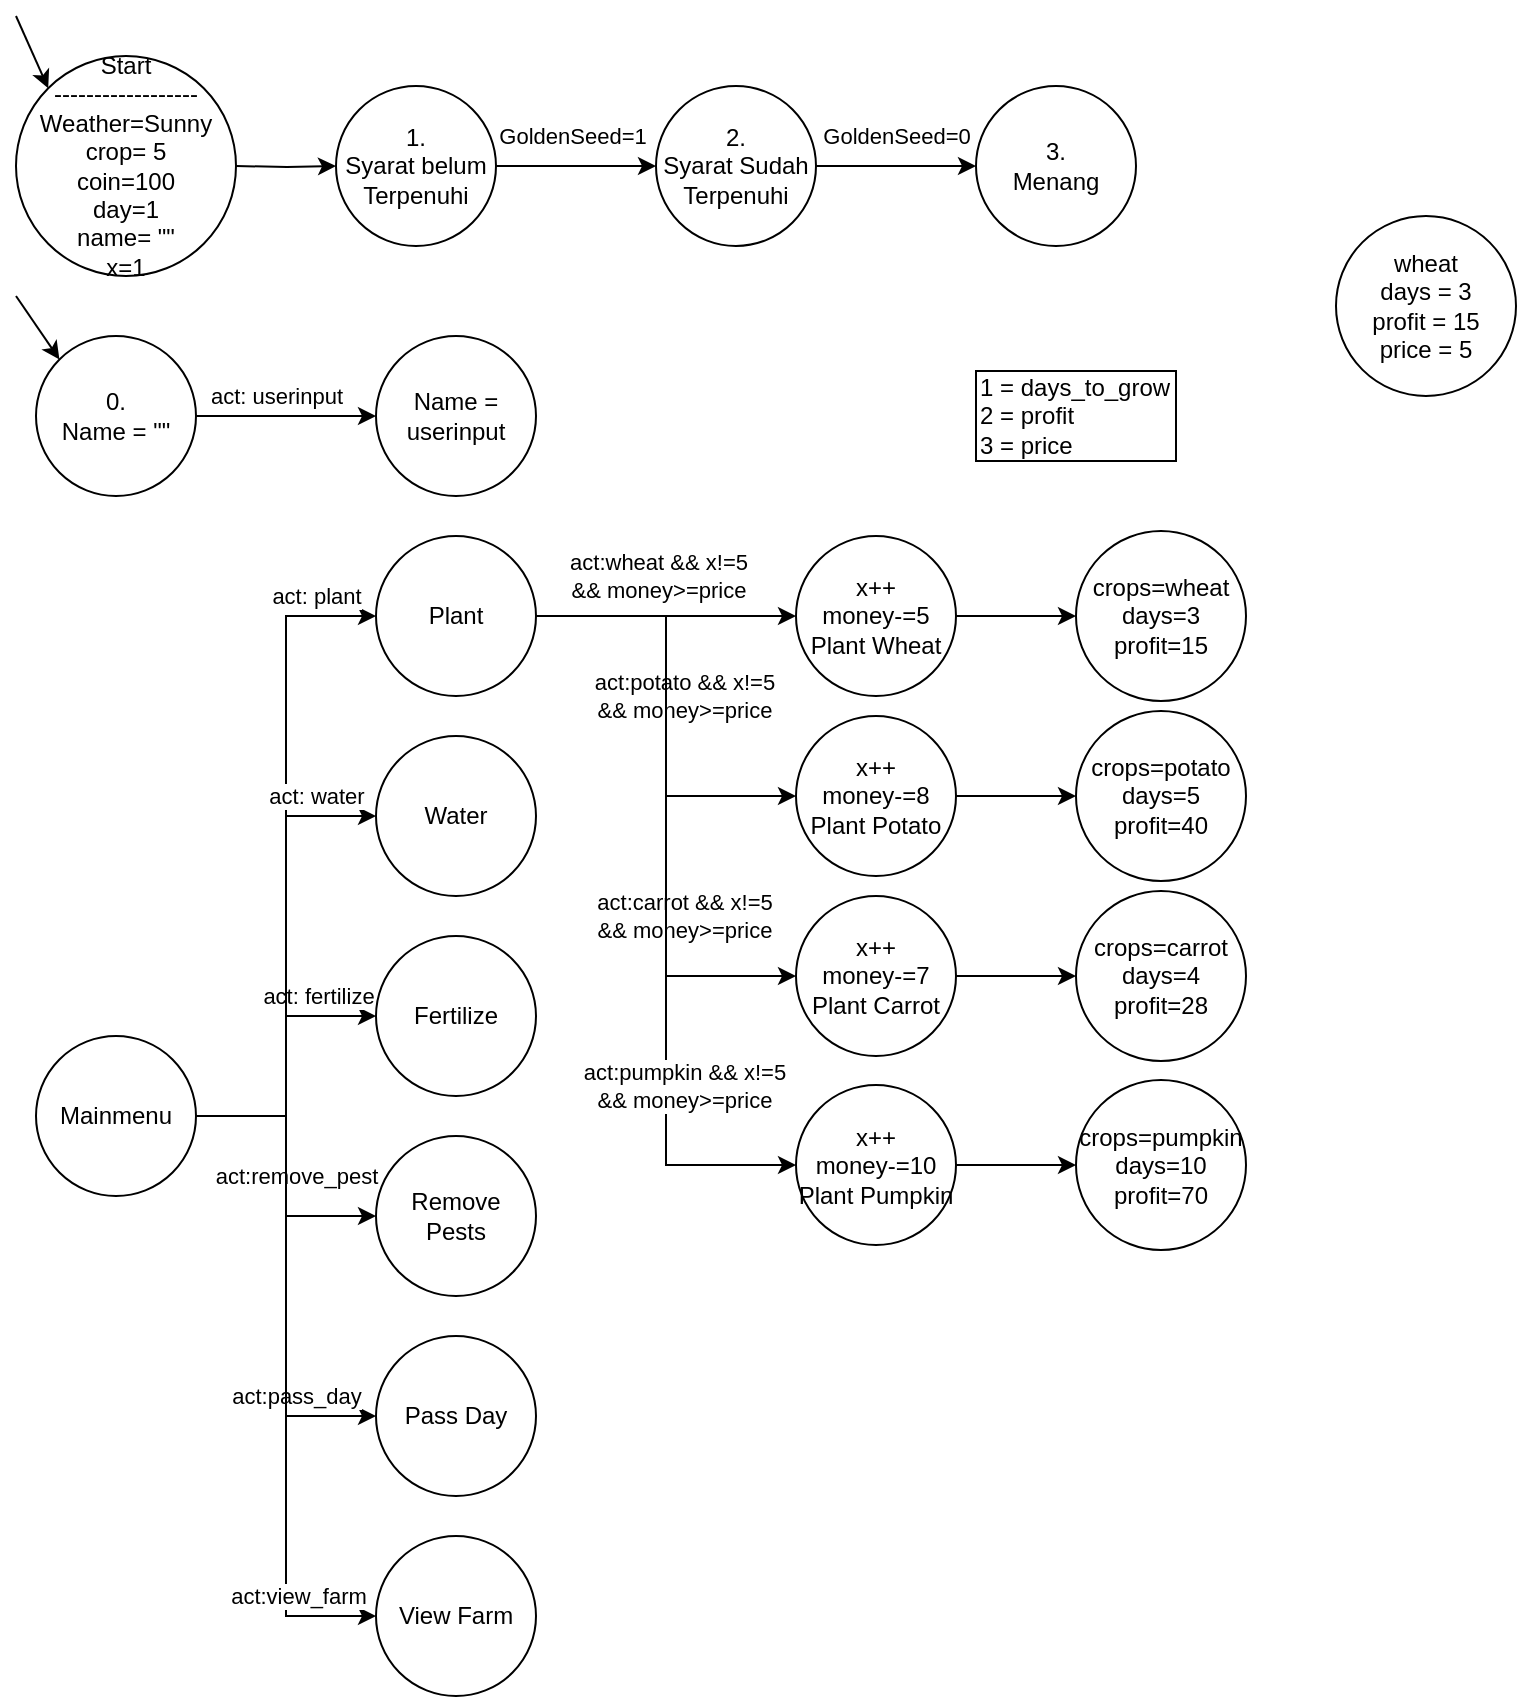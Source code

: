 <mxfile version="24.5.3" type="github">
  <diagram id="C5RBs43oDa-KdzZeNtuy" name="Page-1">
    <mxGraphModel dx="956" dy="492" grid="1" gridSize="10" guides="1" tooltips="1" connect="1" arrows="1" fold="1" page="1" pageScale="1" pageWidth="827" pageHeight="1169" math="0" shadow="0">
      <root>
        <mxCell id="WIyWlLk6GJQsqaUBKTNV-0" />
        <mxCell id="WIyWlLk6GJQsqaUBKTNV-1" parent="WIyWlLk6GJQsqaUBKTNV-0" />
        <mxCell id="Pw0hEaCwRAZkLy2Prb98-2" style="edgeStyle=orthogonalEdgeStyle;rounded=0;orthogonalLoop=1;jettySize=auto;html=1;entryX=0;entryY=0.5;entryDx=0;entryDy=0;" parent="WIyWlLk6GJQsqaUBKTNV-1" target="Pw0hEaCwRAZkLy2Prb98-1" edge="1">
          <mxGeometry relative="1" as="geometry">
            <mxPoint x="120" y="85" as="sourcePoint" />
          </mxGeometry>
        </mxCell>
        <mxCell id="Pw0hEaCwRAZkLy2Prb98-0" value="Start&lt;div&gt;------------------&lt;/div&gt;&lt;div&gt;Weather=Sunny&lt;br&gt;&lt;/div&gt;&lt;div&gt;crop= 5&lt;/div&gt;&lt;div&gt;coin=100&lt;/div&gt;&lt;div&gt;day=1&lt;/div&gt;&lt;div&gt;name= &quot;&quot;&lt;/div&gt;&lt;div&gt;x=1&lt;/div&gt;" style="ellipse;whiteSpace=wrap;html=1;aspect=fixed;" parent="WIyWlLk6GJQsqaUBKTNV-1" vertex="1">
          <mxGeometry x="10" y="30" width="110" height="110" as="geometry" />
        </mxCell>
        <mxCell id="Pw0hEaCwRAZkLy2Prb98-3" style="edgeStyle=orthogonalEdgeStyle;rounded=0;orthogonalLoop=1;jettySize=auto;html=1;entryX=0;entryY=0.5;entryDx=0;entryDy=0;exitX=1;exitY=0.5;exitDx=0;exitDy=0;" parent="WIyWlLk6GJQsqaUBKTNV-1" source="Pw0hEaCwRAZkLy2Prb98-1" target="Pw0hEaCwRAZkLy2Prb98-4" edge="1">
          <mxGeometry relative="1" as="geometry">
            <mxPoint x="390" y="60" as="targetPoint" />
            <mxPoint x="310" y="75" as="sourcePoint" />
          </mxGeometry>
        </mxCell>
        <mxCell id="Pw0hEaCwRAZkLy2Prb98-6" value="GoldenSeed=1" style="edgeLabel;html=1;align=center;verticalAlign=middle;resizable=0;points=[];" parent="Pw0hEaCwRAZkLy2Prb98-3" vertex="1" connectable="0">
          <mxGeometry x="-0.061" y="3" relative="1" as="geometry">
            <mxPoint y="-12" as="offset" />
          </mxGeometry>
        </mxCell>
        <mxCell id="Pw0hEaCwRAZkLy2Prb98-1" value="1.&lt;div&gt;Syarat belum&lt;br&gt;Terpenuhi&lt;/div&gt;" style="ellipse;whiteSpace=wrap;html=1;aspect=fixed;" parent="WIyWlLk6GJQsqaUBKTNV-1" vertex="1">
          <mxGeometry x="170" y="45" width="80" height="80" as="geometry" />
        </mxCell>
        <mxCell id="Pw0hEaCwRAZkLy2Prb98-11" style="edgeStyle=orthogonalEdgeStyle;rounded=0;orthogonalLoop=1;jettySize=auto;html=1;entryX=0;entryY=0.5;entryDx=0;entryDy=0;" parent="WIyWlLk6GJQsqaUBKTNV-1" source="Pw0hEaCwRAZkLy2Prb98-4" target="Pw0hEaCwRAZkLy2Prb98-15" edge="1">
          <mxGeometry relative="1" as="geometry">
            <mxPoint x="560.0" y="60" as="targetPoint" />
          </mxGeometry>
        </mxCell>
        <mxCell id="Pw0hEaCwRAZkLy2Prb98-13" value="&lt;div&gt;GoldenSeed=0&lt;/div&gt;" style="edgeLabel;html=1;align=center;verticalAlign=middle;resizable=0;points=[];" parent="Pw0hEaCwRAZkLy2Prb98-11" vertex="1" connectable="0">
          <mxGeometry x="-0.14" relative="1" as="geometry">
            <mxPoint x="5" y="-15" as="offset" />
          </mxGeometry>
        </mxCell>
        <mxCell id="Pw0hEaCwRAZkLy2Prb98-4" value="2.&lt;div&gt;Syarat Sudah&lt;br&gt;Terpenuhi&lt;/div&gt;" style="ellipse;whiteSpace=wrap;html=1;aspect=fixed;" parent="WIyWlLk6GJQsqaUBKTNV-1" vertex="1">
          <mxGeometry x="330" y="45" width="80" height="80" as="geometry" />
        </mxCell>
        <mxCell id="Pw0hEaCwRAZkLy2Prb98-15" value="3.&lt;div&gt;Menang&lt;/div&gt;" style="ellipse;whiteSpace=wrap;html=1;aspect=fixed;" parent="WIyWlLk6GJQsqaUBKTNV-1" vertex="1">
          <mxGeometry x="490" y="45" width="80" height="80" as="geometry" />
        </mxCell>
        <mxCell id="vy8scNqJNVCFXgUL62Ip-9" value="" style="endArrow=classic;html=1;rounded=0;entryX=0;entryY=0;entryDx=0;entryDy=0;" parent="WIyWlLk6GJQsqaUBKTNV-1" target="Pw0hEaCwRAZkLy2Prb98-0" edge="1">
          <mxGeometry width="50" height="50" relative="1" as="geometry">
            <mxPoint x="10" y="10" as="sourcePoint" />
            <mxPoint x="40" y="14.65" as="targetPoint" />
          </mxGeometry>
        </mxCell>
        <mxCell id="t1v_qKrR-NGsP16EMqap-2" style="edgeStyle=orthogonalEdgeStyle;rounded=0;orthogonalLoop=1;jettySize=auto;html=1;entryX=0;entryY=0.5;entryDx=0;entryDy=0;" edge="1" parent="WIyWlLk6GJQsqaUBKTNV-1" source="t1v_qKrR-NGsP16EMqap-0" target="t1v_qKrR-NGsP16EMqap-1">
          <mxGeometry relative="1" as="geometry" />
        </mxCell>
        <mxCell id="t1v_qKrR-NGsP16EMqap-3" value="act: userinput" style="edgeLabel;html=1;align=center;verticalAlign=middle;resizable=0;points=[];" vertex="1" connectable="0" parent="t1v_qKrR-NGsP16EMqap-2">
          <mxGeometry x="-0.288" y="1" relative="1" as="geometry">
            <mxPoint x="8" y="-9" as="offset" />
          </mxGeometry>
        </mxCell>
        <mxCell id="t1v_qKrR-NGsP16EMqap-0" value="0.&lt;div&gt;Name = &quot;&quot;&lt;/div&gt;" style="ellipse;whiteSpace=wrap;html=1;aspect=fixed;" vertex="1" parent="WIyWlLk6GJQsqaUBKTNV-1">
          <mxGeometry x="20" y="170" width="80" height="80" as="geometry" />
        </mxCell>
        <mxCell id="t1v_qKrR-NGsP16EMqap-1" value="Name = userinput" style="ellipse;whiteSpace=wrap;html=1;aspect=fixed;" vertex="1" parent="WIyWlLk6GJQsqaUBKTNV-1">
          <mxGeometry x="190" y="170" width="80" height="80" as="geometry" />
        </mxCell>
        <mxCell id="t1v_qKrR-NGsP16EMqap-12" style="edgeStyle=orthogonalEdgeStyle;rounded=0;orthogonalLoop=1;jettySize=auto;html=1;entryX=0;entryY=0.5;entryDx=0;entryDy=0;" edge="1" parent="WIyWlLk6GJQsqaUBKTNV-1" source="t1v_qKrR-NGsP16EMqap-5" target="t1v_qKrR-NGsP16EMqap-11">
          <mxGeometry relative="1" as="geometry" />
        </mxCell>
        <mxCell id="t1v_qKrR-NGsP16EMqap-17" style="edgeStyle=orthogonalEdgeStyle;rounded=0;orthogonalLoop=1;jettySize=auto;html=1;entryX=0;entryY=0.5;entryDx=0;entryDy=0;" edge="1" parent="WIyWlLk6GJQsqaUBKTNV-1" source="t1v_qKrR-NGsP16EMqap-5" target="t1v_qKrR-NGsP16EMqap-13">
          <mxGeometry relative="1" as="geometry" />
        </mxCell>
        <mxCell id="t1v_qKrR-NGsP16EMqap-24" value="act: fertilize" style="edgeLabel;html=1;align=center;verticalAlign=middle;resizable=0;points=[];" vertex="1" connectable="0" parent="t1v_qKrR-NGsP16EMqap-17">
          <mxGeometry x="0.662" y="2" relative="1" as="geometry">
            <mxPoint x="-6" y="-8" as="offset" />
          </mxGeometry>
        </mxCell>
        <mxCell id="t1v_qKrR-NGsP16EMqap-18" style="edgeStyle=orthogonalEdgeStyle;rounded=0;orthogonalLoop=1;jettySize=auto;html=1;entryX=0;entryY=0.5;entryDx=0;entryDy=0;" edge="1" parent="WIyWlLk6GJQsqaUBKTNV-1" source="t1v_qKrR-NGsP16EMqap-5" target="t1v_qKrR-NGsP16EMqap-14">
          <mxGeometry relative="1" as="geometry" />
        </mxCell>
        <mxCell id="t1v_qKrR-NGsP16EMqap-25" value="act:remove_pest" style="edgeLabel;html=1;align=center;verticalAlign=middle;resizable=0;points=[];" vertex="1" connectable="0" parent="t1v_qKrR-NGsP16EMqap-18">
          <mxGeometry x="0.643" y="1" relative="1" as="geometry">
            <mxPoint x="-15" y="-19" as="offset" />
          </mxGeometry>
        </mxCell>
        <mxCell id="t1v_qKrR-NGsP16EMqap-19" style="edgeStyle=orthogonalEdgeStyle;rounded=0;orthogonalLoop=1;jettySize=auto;html=1;entryX=0;entryY=0.5;entryDx=0;entryDy=0;" edge="1" parent="WIyWlLk6GJQsqaUBKTNV-1" source="t1v_qKrR-NGsP16EMqap-5" target="t1v_qKrR-NGsP16EMqap-15">
          <mxGeometry relative="1" as="geometry" />
        </mxCell>
        <mxCell id="t1v_qKrR-NGsP16EMqap-26" value="act:pass_day" style="edgeLabel;html=1;align=center;verticalAlign=middle;resizable=0;points=[];" vertex="1" connectable="0" parent="t1v_qKrR-NGsP16EMqap-19">
          <mxGeometry x="0.789" y="1" relative="1" as="geometry">
            <mxPoint x="-15" y="-9" as="offset" />
          </mxGeometry>
        </mxCell>
        <mxCell id="t1v_qKrR-NGsP16EMqap-20" style="edgeStyle=orthogonalEdgeStyle;rounded=0;orthogonalLoop=1;jettySize=auto;html=1;entryX=0;entryY=0.5;entryDx=0;entryDy=0;" edge="1" parent="WIyWlLk6GJQsqaUBKTNV-1" source="t1v_qKrR-NGsP16EMqap-5" target="t1v_qKrR-NGsP16EMqap-16">
          <mxGeometry relative="1" as="geometry" />
        </mxCell>
        <mxCell id="t1v_qKrR-NGsP16EMqap-27" value="act:view_farm" style="edgeLabel;html=1;align=center;verticalAlign=middle;resizable=0;points=[];" vertex="1" connectable="0" parent="t1v_qKrR-NGsP16EMqap-20">
          <mxGeometry x="0.843" relative="1" as="geometry">
            <mxPoint x="-13" y="-10" as="offset" />
          </mxGeometry>
        </mxCell>
        <mxCell id="t1v_qKrR-NGsP16EMqap-21" style="edgeStyle=orthogonalEdgeStyle;rounded=0;orthogonalLoop=1;jettySize=auto;html=1;entryX=0;entryY=0.5;entryDx=0;entryDy=0;" edge="1" parent="WIyWlLk6GJQsqaUBKTNV-1" source="t1v_qKrR-NGsP16EMqap-5" target="t1v_qKrR-NGsP16EMqap-6">
          <mxGeometry relative="1" as="geometry" />
        </mxCell>
        <mxCell id="t1v_qKrR-NGsP16EMqap-22" value="act: plant" style="edgeLabel;html=1;align=center;verticalAlign=middle;resizable=0;points=[];" vertex="1" connectable="0" parent="t1v_qKrR-NGsP16EMqap-21">
          <mxGeometry x="0.6" relative="1" as="geometry">
            <mxPoint x="15" y="-33" as="offset" />
          </mxGeometry>
        </mxCell>
        <mxCell id="t1v_qKrR-NGsP16EMqap-23" value="act: water" style="edgeLabel;html=1;align=center;verticalAlign=middle;resizable=0;points=[];" vertex="1" connectable="0" parent="t1v_qKrR-NGsP16EMqap-21">
          <mxGeometry x="-0.194" y="4" relative="1" as="geometry">
            <mxPoint x="19" y="-68" as="offset" />
          </mxGeometry>
        </mxCell>
        <mxCell id="t1v_qKrR-NGsP16EMqap-5" value="Mainmenu" style="ellipse;whiteSpace=wrap;html=1;aspect=fixed;" vertex="1" parent="WIyWlLk6GJQsqaUBKTNV-1">
          <mxGeometry x="20" y="520" width="80" height="80" as="geometry" />
        </mxCell>
        <mxCell id="t1v_qKrR-NGsP16EMqap-30" style="edgeStyle=orthogonalEdgeStyle;rounded=0;orthogonalLoop=1;jettySize=auto;html=1;entryX=0;entryY=0.5;entryDx=0;entryDy=0;" edge="1" parent="WIyWlLk6GJQsqaUBKTNV-1" source="t1v_qKrR-NGsP16EMqap-6" target="t1v_qKrR-NGsP16EMqap-29">
          <mxGeometry relative="1" as="geometry" />
        </mxCell>
        <mxCell id="t1v_qKrR-NGsP16EMqap-31" value="act:wheat &amp;amp;&amp;amp; x!=5 &lt;br&gt;&amp;amp;&amp;amp; money&amp;gt;=price" style="edgeLabel;html=1;align=center;verticalAlign=middle;resizable=0;points=[];" vertex="1" connectable="0" parent="t1v_qKrR-NGsP16EMqap-30">
          <mxGeometry x="-0.189" y="1" relative="1" as="geometry">
            <mxPoint x="8" y="-19" as="offset" />
          </mxGeometry>
        </mxCell>
        <mxCell id="t1v_qKrR-NGsP16EMqap-6" value="Plant" style="ellipse;whiteSpace=wrap;html=1;aspect=fixed;" vertex="1" parent="WIyWlLk6GJQsqaUBKTNV-1">
          <mxGeometry x="190" y="270" width="80" height="80" as="geometry" />
        </mxCell>
        <mxCell id="t1v_qKrR-NGsP16EMqap-11" value="Water" style="ellipse;whiteSpace=wrap;html=1;aspect=fixed;" vertex="1" parent="WIyWlLk6GJQsqaUBKTNV-1">
          <mxGeometry x="190" y="370" width="80" height="80" as="geometry" />
        </mxCell>
        <mxCell id="t1v_qKrR-NGsP16EMqap-13" value="Fertilize" style="ellipse;whiteSpace=wrap;html=1;aspect=fixed;" vertex="1" parent="WIyWlLk6GJQsqaUBKTNV-1">
          <mxGeometry x="190" y="470" width="80" height="80" as="geometry" />
        </mxCell>
        <mxCell id="t1v_qKrR-NGsP16EMqap-14" value="Remove Pests" style="ellipse;whiteSpace=wrap;html=1;aspect=fixed;" vertex="1" parent="WIyWlLk6GJQsqaUBKTNV-1">
          <mxGeometry x="190" y="570" width="80" height="80" as="geometry" />
        </mxCell>
        <mxCell id="t1v_qKrR-NGsP16EMqap-15" value="Pass Day" style="ellipse;whiteSpace=wrap;html=1;aspect=fixed;" vertex="1" parent="WIyWlLk6GJQsqaUBKTNV-1">
          <mxGeometry x="190" y="670" width="80" height="80" as="geometry" />
        </mxCell>
        <mxCell id="t1v_qKrR-NGsP16EMqap-16" value="View Farm" style="ellipse;whiteSpace=wrap;html=1;aspect=fixed;" vertex="1" parent="WIyWlLk6GJQsqaUBKTNV-1">
          <mxGeometry x="190" y="770" width="80" height="80" as="geometry" />
        </mxCell>
        <mxCell id="t1v_qKrR-NGsP16EMqap-28" value="" style="endArrow=classic;html=1;rounded=0;entryX=0;entryY=0;entryDx=0;entryDy=0;" edge="1" parent="WIyWlLk6GJQsqaUBKTNV-1" target="t1v_qKrR-NGsP16EMqap-0">
          <mxGeometry width="50" height="50" relative="1" as="geometry">
            <mxPoint x="10" y="150" as="sourcePoint" />
            <mxPoint x="26" y="176" as="targetPoint" />
          </mxGeometry>
        </mxCell>
        <mxCell id="t1v_qKrR-NGsP16EMqap-38" style="edgeStyle=orthogonalEdgeStyle;rounded=0;orthogonalLoop=1;jettySize=auto;html=1;entryX=0;entryY=0.5;entryDx=0;entryDy=0;" edge="1" parent="WIyWlLk6GJQsqaUBKTNV-1" source="t1v_qKrR-NGsP16EMqap-29" target="t1v_qKrR-NGsP16EMqap-32">
          <mxGeometry relative="1" as="geometry" />
        </mxCell>
        <mxCell id="t1v_qKrR-NGsP16EMqap-29" value="&lt;div&gt;&lt;span style=&quot;background-color: initial;&quot;&gt;x++&lt;/span&gt;&lt;/div&gt;&lt;div&gt;&lt;span style=&quot;background-color: initial;&quot;&gt;money-=5&lt;/span&gt;&lt;/div&gt;&lt;div&gt;&lt;span style=&quot;background-color: initial;&quot;&gt;Plant Wheat&lt;/span&gt;&lt;br&gt;&lt;/div&gt;" style="ellipse;whiteSpace=wrap;html=1;aspect=fixed;" vertex="1" parent="WIyWlLk6GJQsqaUBKTNV-1">
          <mxGeometry x="400" y="270" width="80" height="80" as="geometry" />
        </mxCell>
        <mxCell id="t1v_qKrR-NGsP16EMqap-32" value="crops=wheat&lt;div&gt;days=3&lt;/div&gt;&lt;div&gt;profit=15&lt;/div&gt;" style="ellipse;whiteSpace=wrap;html=1;aspect=fixed;" vertex="1" parent="WIyWlLk6GJQsqaUBKTNV-1">
          <mxGeometry x="540" y="267.5" width="85" height="85" as="geometry" />
        </mxCell>
        <mxCell id="t1v_qKrR-NGsP16EMqap-37" value="1 = days_to_grow&lt;br&gt;2 = profit&lt;br&gt;3 = price" style="rounded=0;whiteSpace=wrap;html=1;align=left;" vertex="1" parent="WIyWlLk6GJQsqaUBKTNV-1">
          <mxGeometry x="490" y="187.5" width="100" height="45" as="geometry" />
        </mxCell>
        <mxCell id="t1v_qKrR-NGsP16EMqap-42" value="&lt;div&gt;wheat&lt;div&gt;days = 3&lt;/div&gt;&lt;div&gt;profit = 15&lt;/div&gt;&lt;div&gt;price = 5&lt;/div&gt;&lt;/div&gt;" style="ellipse;whiteSpace=wrap;html=1;aspect=fixed;" vertex="1" parent="WIyWlLk6GJQsqaUBKTNV-1">
          <mxGeometry x="670" y="110" width="90" height="90" as="geometry" />
        </mxCell>
        <mxCell id="t1v_qKrR-NGsP16EMqap-47" style="edgeStyle=orthogonalEdgeStyle;rounded=0;orthogonalLoop=1;jettySize=auto;html=1;entryX=0;entryY=0.5;entryDx=0;entryDy=0;" edge="1" parent="WIyWlLk6GJQsqaUBKTNV-1" source="t1v_qKrR-NGsP16EMqap-43" target="t1v_qKrR-NGsP16EMqap-46">
          <mxGeometry relative="1" as="geometry" />
        </mxCell>
        <mxCell id="t1v_qKrR-NGsP16EMqap-43" value="&lt;div&gt;&lt;span style=&quot;background-color: initial;&quot;&gt;x++&lt;/span&gt;&lt;/div&gt;&lt;div&gt;&lt;span style=&quot;background-color: initial;&quot;&gt;money-=8&lt;/span&gt;&lt;/div&gt;&lt;div&gt;&lt;span style=&quot;background-color: initial;&quot;&gt;Plant Potato&lt;/span&gt;&lt;br&gt;&lt;/div&gt;" style="ellipse;whiteSpace=wrap;html=1;aspect=fixed;" vertex="1" parent="WIyWlLk6GJQsqaUBKTNV-1">
          <mxGeometry x="400" y="360" width="80" height="80" as="geometry" />
        </mxCell>
        <mxCell id="t1v_qKrR-NGsP16EMqap-44" style="edgeStyle=orthogonalEdgeStyle;rounded=0;orthogonalLoop=1;jettySize=auto;html=1;entryX=0;entryY=0.5;entryDx=0;entryDy=0;exitX=1;exitY=0.5;exitDx=0;exitDy=0;" edge="1" parent="WIyWlLk6GJQsqaUBKTNV-1" source="t1v_qKrR-NGsP16EMqap-6" target="t1v_qKrR-NGsP16EMqap-43">
          <mxGeometry relative="1" as="geometry">
            <mxPoint x="280" y="320" as="sourcePoint" />
            <mxPoint x="410" y="320" as="targetPoint" />
          </mxGeometry>
        </mxCell>
        <mxCell id="t1v_qKrR-NGsP16EMqap-45" value="act:potato &amp;amp;&amp;amp; x!=5 &lt;br&gt;&amp;amp;&amp;amp; money&amp;gt;=price" style="edgeLabel;html=1;align=center;verticalAlign=middle;resizable=0;points=[];" vertex="1" connectable="0" parent="t1v_qKrR-NGsP16EMqap-44">
          <mxGeometry x="-0.189" y="1" relative="1" as="geometry">
            <mxPoint x="8" y="16" as="offset" />
          </mxGeometry>
        </mxCell>
        <mxCell id="t1v_qKrR-NGsP16EMqap-46" value="crops=potato&lt;div&gt;days=5&lt;/div&gt;&lt;div&gt;profit=40&lt;/div&gt;" style="ellipse;whiteSpace=wrap;html=1;aspect=fixed;" vertex="1" parent="WIyWlLk6GJQsqaUBKTNV-1">
          <mxGeometry x="540" y="357.5" width="85" height="85" as="geometry" />
        </mxCell>
        <mxCell id="t1v_qKrR-NGsP16EMqap-52" style="edgeStyle=orthogonalEdgeStyle;rounded=0;orthogonalLoop=1;jettySize=auto;html=1;" edge="1" parent="WIyWlLk6GJQsqaUBKTNV-1" source="t1v_qKrR-NGsP16EMqap-48" target="t1v_qKrR-NGsP16EMqap-51">
          <mxGeometry relative="1" as="geometry" />
        </mxCell>
        <mxCell id="t1v_qKrR-NGsP16EMqap-48" value="&lt;div&gt;&lt;span style=&quot;background-color: initial;&quot;&gt;x++&lt;/span&gt;&lt;/div&gt;&lt;div&gt;&lt;span style=&quot;background-color: initial;&quot;&gt;money-=7&lt;/span&gt;&lt;/div&gt;&lt;div&gt;&lt;span style=&quot;background-color: initial;&quot;&gt;Plant Carrot&lt;/span&gt;&lt;br&gt;&lt;/div&gt;" style="ellipse;whiteSpace=wrap;html=1;aspect=fixed;" vertex="1" parent="WIyWlLk6GJQsqaUBKTNV-1">
          <mxGeometry x="400" y="450" width="80" height="80" as="geometry" />
        </mxCell>
        <mxCell id="t1v_qKrR-NGsP16EMqap-49" style="edgeStyle=orthogonalEdgeStyle;rounded=0;orthogonalLoop=1;jettySize=auto;html=1;entryX=0;entryY=0.5;entryDx=0;entryDy=0;exitX=1;exitY=0.5;exitDx=0;exitDy=0;" edge="1" parent="WIyWlLk6GJQsqaUBKTNV-1" source="t1v_qKrR-NGsP16EMqap-6" target="t1v_qKrR-NGsP16EMqap-48">
          <mxGeometry relative="1" as="geometry">
            <mxPoint x="280" y="320" as="sourcePoint" />
            <mxPoint x="410" y="410" as="targetPoint" />
          </mxGeometry>
        </mxCell>
        <mxCell id="t1v_qKrR-NGsP16EMqap-50" value="act:carrot &amp;amp;&amp;amp; x!=5 &lt;br&gt;&amp;amp;&amp;amp; money&amp;gt;=price" style="edgeLabel;html=1;align=center;verticalAlign=middle;resizable=0;points=[];" vertex="1" connectable="0" parent="t1v_qKrR-NGsP16EMqap-49">
          <mxGeometry x="-0.189" y="1" relative="1" as="geometry">
            <mxPoint x="8" y="89" as="offset" />
          </mxGeometry>
        </mxCell>
        <mxCell id="t1v_qKrR-NGsP16EMqap-51" value="crops=carrot&lt;div&gt;days=4&lt;/div&gt;&lt;div&gt;profit=28&lt;/div&gt;" style="ellipse;whiteSpace=wrap;html=1;aspect=fixed;" vertex="1" parent="WIyWlLk6GJQsqaUBKTNV-1">
          <mxGeometry x="540" y="447.5" width="85" height="85" as="geometry" />
        </mxCell>
        <mxCell id="t1v_qKrR-NGsP16EMqap-56" style="edgeStyle=orthogonalEdgeStyle;rounded=0;orthogonalLoop=1;jettySize=auto;html=1;entryX=0;entryY=0.5;entryDx=0;entryDy=0;" edge="1" parent="WIyWlLk6GJQsqaUBKTNV-1" source="t1v_qKrR-NGsP16EMqap-53" target="t1v_qKrR-NGsP16EMqap-57">
          <mxGeometry relative="1" as="geometry">
            <mxPoint x="550" y="584.5" as="targetPoint" />
          </mxGeometry>
        </mxCell>
        <mxCell id="t1v_qKrR-NGsP16EMqap-53" value="&lt;div&gt;&lt;span style=&quot;background-color: initial;&quot;&gt;x++&lt;/span&gt;&lt;/div&gt;&lt;div&gt;&lt;span style=&quot;background-color: initial;&quot;&gt;money-=10&lt;/span&gt;&lt;/div&gt;&lt;div&gt;&lt;span style=&quot;background-color: initial;&quot;&gt;Plant Pumpkin&lt;/span&gt;&lt;br&gt;&lt;/div&gt;" style="ellipse;whiteSpace=wrap;html=1;aspect=fixed;" vertex="1" parent="WIyWlLk6GJQsqaUBKTNV-1">
          <mxGeometry x="400" y="544.5" width="80" height="80" as="geometry" />
        </mxCell>
        <mxCell id="t1v_qKrR-NGsP16EMqap-54" style="edgeStyle=orthogonalEdgeStyle;rounded=0;orthogonalLoop=1;jettySize=auto;html=1;entryX=0;entryY=0.5;entryDx=0;entryDy=0;exitX=1;exitY=0.5;exitDx=0;exitDy=0;" edge="1" parent="WIyWlLk6GJQsqaUBKTNV-1" source="t1v_qKrR-NGsP16EMqap-6" target="t1v_qKrR-NGsP16EMqap-53">
          <mxGeometry relative="1" as="geometry">
            <mxPoint x="280" y="320" as="sourcePoint" />
            <mxPoint x="410" y="500" as="targetPoint" />
          </mxGeometry>
        </mxCell>
        <mxCell id="t1v_qKrR-NGsP16EMqap-55" value="act:pumpkin &amp;amp;&amp;amp; x!=5 &lt;br&gt;&amp;amp;&amp;amp; money&amp;gt;=price" style="edgeLabel;html=1;align=center;verticalAlign=middle;resizable=0;points=[];" vertex="1" connectable="0" parent="t1v_qKrR-NGsP16EMqap-54">
          <mxGeometry x="-0.189" y="1" relative="1" as="geometry">
            <mxPoint x="8" y="136" as="offset" />
          </mxGeometry>
        </mxCell>
        <mxCell id="t1v_qKrR-NGsP16EMqap-57" value="crops=pumpkin&lt;div&gt;days=10&lt;/div&gt;&lt;div&gt;profit=70&lt;/div&gt;" style="ellipse;whiteSpace=wrap;html=1;aspect=fixed;" vertex="1" parent="WIyWlLk6GJQsqaUBKTNV-1">
          <mxGeometry x="540" y="542" width="85" height="85" as="geometry" />
        </mxCell>
      </root>
    </mxGraphModel>
  </diagram>
</mxfile>
